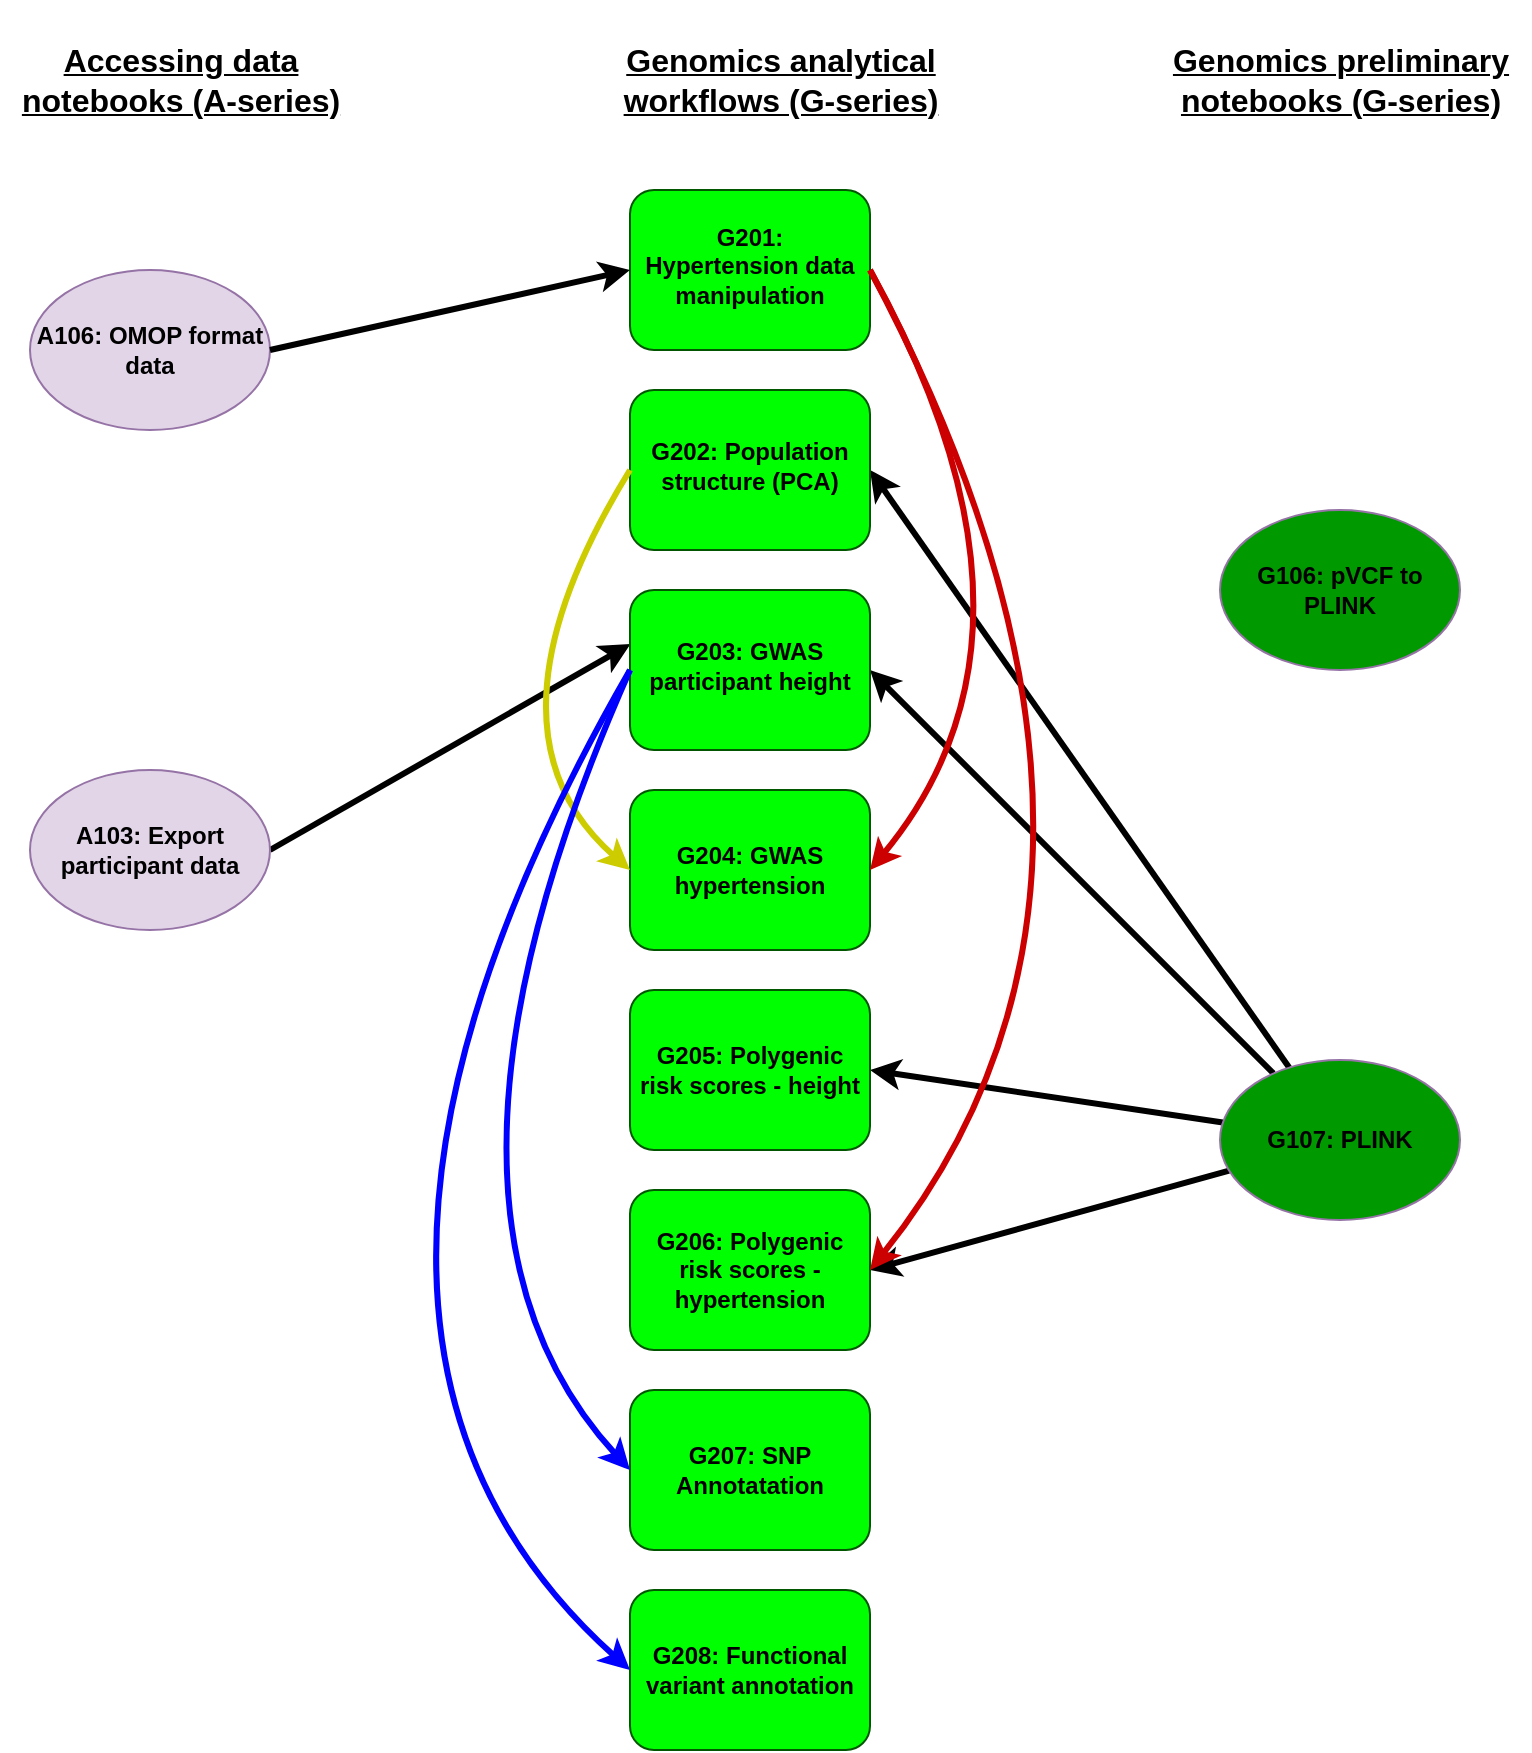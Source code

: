 <mxfile version="24.4.10" type="device">
  <diagram id="C5RBs43oDa-KdzZeNtuy" name="Page-1">
    <mxGraphModel dx="1914" dy="925" grid="1" gridSize="10" guides="1" tooltips="1" connect="1" arrows="1" fold="1" page="1" pageScale="1" pageWidth="827" pageHeight="1169" math="0" shadow="0">
      <root>
        <mxCell id="WIyWlLk6GJQsqaUBKTNV-0" />
        <mxCell id="WIyWlLk6GJQsqaUBKTNV-1" parent="WIyWlLk6GJQsqaUBKTNV-0" />
        <mxCell id="dEb25kDwK-8bPXaEIJRl-19" style="rounded=0;orthogonalLoop=1;jettySize=auto;html=1;entryX=1;entryY=0.5;entryDx=0;entryDy=0;strokeWidth=3;" parent="WIyWlLk6GJQsqaUBKTNV-1" source="dEb25kDwK-8bPXaEIJRl-12" target="qkU0JbKQ6EuipafsIjLe-22" edge="1">
          <mxGeometry relative="1" as="geometry">
            <mxPoint x="557.72" y="329.76" as="targetPoint" />
          </mxGeometry>
        </mxCell>
        <mxCell id="dEb25kDwK-8bPXaEIJRl-22" style="edgeStyle=none;rounded=0;orthogonalLoop=1;jettySize=auto;html=1;entryX=1;entryY=0.5;entryDx=0;entryDy=0;strokeWidth=3;" parent="WIyWlLk6GJQsqaUBKTNV-1" source="dEb25kDwK-8bPXaEIJRl-12" target="qkU0JbKQ6EuipafsIjLe-21" edge="1">
          <mxGeometry relative="1" as="geometry">
            <mxPoint x="560" y="460" as="targetPoint" />
          </mxGeometry>
        </mxCell>
        <mxCell id="dEb25kDwK-8bPXaEIJRl-26" style="rounded=0;orthogonalLoop=1;jettySize=auto;html=1;entryX=1;entryY=0.5;entryDx=0;entryDy=0;strokeWidth=3;" parent="WIyWlLk6GJQsqaUBKTNV-1" source="dEb25kDwK-8bPXaEIJRl-12" target="qkU0JbKQ6EuipafsIjLe-19" edge="1">
          <mxGeometry relative="1" as="geometry">
            <mxPoint x="552.8" y="673.52" as="targetPoint" />
          </mxGeometry>
        </mxCell>
        <mxCell id="dEb25kDwK-8bPXaEIJRl-28" style="rounded=0;orthogonalLoop=1;jettySize=auto;html=1;strokeWidth=3;entryX=1;entryY=0.5;entryDx=0;entryDy=0;" parent="WIyWlLk6GJQsqaUBKTNV-1" source="dEb25kDwK-8bPXaEIJRl-12" target="qkU0JbKQ6EuipafsIjLe-18" edge="1">
          <mxGeometry relative="1" as="geometry">
            <mxPoint x="560" y="820" as="targetPoint" />
          </mxGeometry>
        </mxCell>
        <mxCell id="dEb25kDwK-8bPXaEIJRl-12" value="&lt;font color=&quot;#000000&quot;&gt;&lt;b&gt;G107: PLINK&lt;/b&gt;&lt;/font&gt;" style="ellipse;whiteSpace=wrap;html=1;fillColor=#009900;strokeColor=#9673a6;" parent="WIyWlLk6GJQsqaUBKTNV-1" vertex="1">
          <mxGeometry x="625" y="545" width="120" height="80" as="geometry" />
        </mxCell>
        <mxCell id="dEb25kDwK-8bPXaEIJRl-21" style="edgeStyle=none;rounded=0;orthogonalLoop=1;jettySize=auto;html=1;strokeWidth=3;entryX=0.002;entryY=0.338;entryDx=0;entryDy=0;entryPerimeter=0;exitX=1;exitY=0.5;exitDx=0;exitDy=0;" parent="WIyWlLk6GJQsqaUBKTNV-1" source="qkU0JbKQ6EuipafsIjLe-35" target="qkU0JbKQ6EuipafsIjLe-21" edge="1">
          <mxGeometry relative="1" as="geometry">
            <mxPoint x="240" y="480" as="sourcePoint" />
            <mxPoint x="330" y="390" as="targetPoint" />
          </mxGeometry>
        </mxCell>
        <mxCell id="utWPcHmu2K7LS_2S_HRB-1" value="&lt;b style=&quot;font-size: 16px;&quot;&gt;&lt;u style=&quot;&quot;&gt;&lt;font style=&quot;font-size: 16px;&quot;&gt;Accessing data&lt;/font&gt;&lt;/u&gt;&lt;/b&gt;&lt;div style=&quot;font-size: 16px;&quot;&gt;&lt;b style=&quot;&quot;&gt;&lt;u style=&quot;&quot;&gt;&lt;font style=&quot;font-size: 16px;&quot;&gt;notebooks (A-series)&lt;/font&gt;&lt;/u&gt;&lt;/b&gt;&lt;/div&gt;" style="text;html=1;align=center;verticalAlign=middle;resizable=0;points=[];autosize=1;strokeColor=none;fillColor=none;fontSize=14;" parent="WIyWlLk6GJQsqaUBKTNV-1" vertex="1">
          <mxGeometry x="15" y="30" width="180" height="50" as="geometry" />
        </mxCell>
        <mxCell id="dNcQ-firc5VJONFwm-qN-0" value="&lt;p data-pm-slice=&quot;1 1 [&amp;quot;body&amp;quot;,null]&quot;&gt;&lt;b&gt;&lt;font color=&quot;#000000&quot;&gt;G&lt;/font&gt;&lt;/b&gt;&lt;b style=&quot;background-color: initial;&quot;&gt;&lt;font color=&quot;#000000&quot;&gt;106:&amp;nbsp;&lt;/font&gt;pVCF to PLINK&lt;/b&gt;&lt;/p&gt;" style="ellipse;whiteSpace=wrap;html=1;fillColor=#009900;strokeColor=#9673a6;" parent="WIyWlLk6GJQsqaUBKTNV-1" vertex="1">
          <mxGeometry x="625" y="270" width="120" height="80" as="geometry" />
        </mxCell>
        <mxCell id="qkU0JbKQ6EuipafsIjLe-16" value="&lt;p data-pm-slice=&quot;1 1 [&amp;quot;body&amp;quot;,null]&quot;&gt;&lt;b&gt;&lt;font color=&quot;#000000&quot;&gt;G208: Functional variant annotation&lt;/font&gt;&lt;/b&gt;&lt;/p&gt;" style="whiteSpace=wrap;html=1;rounded=1;glass=0;strokeWidth=1;shadow=0;fillColor=#00FF00;fontColor=#ffffff;strokeColor=#005700;" parent="WIyWlLk6GJQsqaUBKTNV-1" vertex="1">
          <mxGeometry x="330" y="810" width="120" height="80" as="geometry" />
        </mxCell>
        <mxCell id="qkU0JbKQ6EuipafsIjLe-17" value="&lt;p data-pm-slice=&quot;1 1 [&amp;quot;body&amp;quot;,null]&quot;&gt;&lt;b&gt;&lt;font color=&quot;#000000&quot;&gt;G207: SNP Annotatation&lt;/font&gt;&lt;/b&gt;&lt;/p&gt;" style="whiteSpace=wrap;html=1;rounded=1;glass=0;strokeWidth=1;shadow=0;fillColor=#00FF00;fontColor=#ffffff;strokeColor=#005700;" parent="WIyWlLk6GJQsqaUBKTNV-1" vertex="1">
          <mxGeometry x="330" y="710" width="120" height="80" as="geometry" />
        </mxCell>
        <mxCell id="qkU0JbKQ6EuipafsIjLe-18" value="&lt;p data-pm-slice=&quot;1 1 [&amp;quot;body&amp;quot;,null]&quot;&gt;&lt;b&gt;&lt;font color=&quot;#000000&quot;&gt;G206: Polygenic risk scores - hypertension&lt;/font&gt;&lt;/b&gt;&lt;/p&gt;" style="whiteSpace=wrap;html=1;rounded=1;glass=0;strokeWidth=1;shadow=0;fillColor=#00FF00;fontColor=#ffffff;strokeColor=#005700;" parent="WIyWlLk6GJQsqaUBKTNV-1" vertex="1">
          <mxGeometry x="330" y="610" width="120" height="80" as="geometry" />
        </mxCell>
        <mxCell id="qkU0JbKQ6EuipafsIjLe-19" value="&lt;p data-pm-slice=&quot;1 1 [&amp;quot;body&amp;quot;,null]&quot;&gt;&lt;b&gt;&lt;font color=&quot;#000000&quot;&gt;G205: Polygenic risk scores - height&lt;/font&gt;&lt;/b&gt;&lt;/p&gt;" style="whiteSpace=wrap;html=1;rounded=1;glass=0;strokeWidth=1;shadow=0;fillColor=#00FF00;fontColor=#ffffff;strokeColor=#005700;" parent="WIyWlLk6GJQsqaUBKTNV-1" vertex="1">
          <mxGeometry x="330" y="510" width="120" height="80" as="geometry" />
        </mxCell>
        <mxCell id="qkU0JbKQ6EuipafsIjLe-20" value="&lt;p data-pm-slice=&quot;1 1 [&amp;quot;body&amp;quot;,null]&quot;&gt;&lt;b&gt;&lt;font color=&quot;#000000&quot;&gt;G204: GWAS hypertension&lt;/font&gt;&lt;/b&gt;&lt;/p&gt;" style="rounded=1;whiteSpace=wrap;html=1;fontSize=12;glass=0;strokeWidth=1;shadow=0;fillColor=#00FF00;fontColor=#ffffff;strokeColor=#005700;" parent="WIyWlLk6GJQsqaUBKTNV-1" vertex="1">
          <mxGeometry x="330" y="410" width="120" height="80" as="geometry" />
        </mxCell>
        <mxCell id="qkU0JbKQ6EuipafsIjLe-21" value="&lt;p data-pm-slice=&quot;1 1 [&amp;quot;body&amp;quot;,null]&quot;&gt;&lt;b&gt;&lt;font color=&quot;#000000&quot;&gt;G203: GWAS participant height&lt;/font&gt;&lt;/b&gt;&lt;/p&gt;" style="rounded=1;whiteSpace=wrap;html=1;shadow=0;fontFamily=Helvetica;fontSize=12;align=center;strokeWidth=1;spacing=6;spacingTop=-4;fillColor=#00FF00;fontColor=#ffffff;strokeColor=#005700;" parent="WIyWlLk6GJQsqaUBKTNV-1" vertex="1">
          <mxGeometry x="330" y="310" width="120" height="80" as="geometry" />
        </mxCell>
        <mxCell id="qkU0JbKQ6EuipafsIjLe-22" value="&lt;p data-pm-slice=&quot;1 1 [&amp;quot;body&amp;quot;,null]&quot;&gt;&lt;font color=&quot;#000000&quot;&gt;&lt;b&gt;G202: Population structure (PCA)&lt;/b&gt;&lt;/font&gt;&lt;/p&gt;" style="rounded=1;whiteSpace=wrap;html=1;shadow=0;fontFamily=Helvetica;fontSize=12;align=center;strokeWidth=1;spacing=6;spacingTop=-4;fillColor=#00FF00;fontColor=#ffffff;strokeColor=#005700;" parent="WIyWlLk6GJQsqaUBKTNV-1" vertex="1">
          <mxGeometry x="330" y="210" width="120" height="80" as="geometry" />
        </mxCell>
        <mxCell id="qkU0JbKQ6EuipafsIjLe-23" value="&lt;b&gt;&lt;font color=&quot;#000000&quot;&gt;G201: Hypertension data manipulation&lt;/font&gt;&lt;/b&gt;" style="rounded=1;whiteSpace=wrap;html=1;shadow=0;fontFamily=Helvetica;fontSize=12;align=center;strokeWidth=1;spacing=6;spacingTop=-4;fillColor=#00FF00;fontColor=#ffffff;strokeColor=#005700;" parent="WIyWlLk6GJQsqaUBKTNV-1" vertex="1">
          <mxGeometry x="330" y="110" width="120" height="80" as="geometry" />
        </mxCell>
        <mxCell id="qkU0JbKQ6EuipafsIjLe-35" value="&lt;p data-pm-slice=&quot;1 1 [&amp;quot;body&amp;quot;,null]&quot;&gt;&lt;b&gt;&lt;font color=&quot;#000000&quot;&gt;A103: Export participant data&lt;/font&gt;&lt;/b&gt;&lt;/p&gt;" style="ellipse;whiteSpace=wrap;html=1;fillColor=#e1d5e7;strokeColor=#9673a6;" parent="WIyWlLk6GJQsqaUBKTNV-1" vertex="1">
          <mxGeometry x="30" y="400" width="120" height="80" as="geometry" />
        </mxCell>
        <mxCell id="jznnMHfIDR-uQTK8eCFl-0" value="&lt;p style=&quot;font-size: 16px;&quot;&gt;&lt;b style=&quot;font-size: 16px;&quot;&gt;&lt;u style=&quot;&quot;&gt;&lt;font style=&quot;font-size: 16px;&quot;&gt;Genomics preliminary&lt;br&gt;&lt;/font&gt;&lt;/u&gt;&lt;/b&gt;&lt;b style=&quot;background-color: initial;&quot;&gt;&lt;u style=&quot;&quot;&gt;&lt;font style=&quot;font-size: 16px;&quot;&gt;notebooks (G-series)&lt;/font&gt;&lt;/u&gt;&lt;/b&gt;&lt;/p&gt;" style="text;html=1;align=center;verticalAlign=middle;resizable=0;points=[];autosize=1;strokeColor=none;fillColor=none;fontSize=14;" parent="WIyWlLk6GJQsqaUBKTNV-1" vertex="1">
          <mxGeometry x="590" y="15" width="190" height="80" as="geometry" />
        </mxCell>
        <mxCell id="KVcAHST_LJNs0rAoIdOQ-1" value="" style="endArrow=classic;html=1;rounded=0;exitX=0;exitY=0.5;exitDx=0;exitDy=0;curved=1;entryX=0;entryY=0.5;entryDx=0;entryDy=0;strokeWidth=3;strokeColor=#CCCC00;" parent="WIyWlLk6GJQsqaUBKTNV-1" source="qkU0JbKQ6EuipafsIjLe-22" target="qkU0JbKQ6EuipafsIjLe-20" edge="1">
          <mxGeometry width="50" height="50" relative="1" as="geometry">
            <mxPoint x="390" y="500" as="sourcePoint" />
            <mxPoint x="230" y="330" as="targetPoint" />
            <Array as="points">
              <mxPoint x="250" y="380" />
            </Array>
          </mxGeometry>
        </mxCell>
        <mxCell id="KVcAHST_LJNs0rAoIdOQ-2" value="" style="endArrow=classic;html=1;rounded=0;exitX=0;exitY=0.5;exitDx=0;exitDy=0;curved=1;entryX=0;entryY=0.5;entryDx=0;entryDy=0;strokeWidth=3;strokeColor=#0000FF;" parent="WIyWlLk6GJQsqaUBKTNV-1" source="qkU0JbKQ6EuipafsIjLe-21" target="qkU0JbKQ6EuipafsIjLe-17" edge="1">
          <mxGeometry width="50" height="50" relative="1" as="geometry">
            <mxPoint x="390" y="620" as="sourcePoint" />
            <mxPoint x="440" y="570" as="targetPoint" />
            <Array as="points">
              <mxPoint x="210" y="620" />
            </Array>
          </mxGeometry>
        </mxCell>
        <mxCell id="KVcAHST_LJNs0rAoIdOQ-3" value="" style="endArrow=classic;html=1;rounded=0;exitX=0;exitY=0.5;exitDx=0;exitDy=0;entryX=0;entryY=0.5;entryDx=0;entryDy=0;curved=1;strokeWidth=3;strokeColor=#0000FF;" parent="WIyWlLk6GJQsqaUBKTNV-1" source="qkU0JbKQ6EuipafsIjLe-21" target="qkU0JbKQ6EuipafsIjLe-16" edge="1">
          <mxGeometry width="50" height="50" relative="1" as="geometry">
            <mxPoint x="390" y="620" as="sourcePoint" />
            <mxPoint x="440" y="570" as="targetPoint" />
            <Array as="points">
              <mxPoint x="140" y="680" />
            </Array>
          </mxGeometry>
        </mxCell>
        <mxCell id="KVcAHST_LJNs0rAoIdOQ-4" value="" style="endArrow=classic;html=1;rounded=0;exitX=1;exitY=0.5;exitDx=0;exitDy=0;entryX=1;entryY=0.5;entryDx=0;entryDy=0;curved=1;strokeWidth=3;strokeColor=#CC0000;" parent="WIyWlLk6GJQsqaUBKTNV-1" source="qkU0JbKQ6EuipafsIjLe-23" target="qkU0JbKQ6EuipafsIjLe-20" edge="1">
          <mxGeometry width="50" height="50" relative="1" as="geometry">
            <mxPoint x="390" y="500" as="sourcePoint" />
            <mxPoint x="440" y="450" as="targetPoint" />
            <Array as="points">
              <mxPoint x="550" y="330" />
            </Array>
          </mxGeometry>
        </mxCell>
        <mxCell id="KVcAHST_LJNs0rAoIdOQ-5" value="" style="endArrow=classic;html=1;rounded=0;entryX=1;entryY=0.5;entryDx=0;entryDy=0;strokeWidth=3;strokeColor=#CC0000;curved=1;exitX=1;exitY=0.5;exitDx=0;exitDy=0;" parent="WIyWlLk6GJQsqaUBKTNV-1" source="qkU0JbKQ6EuipafsIjLe-23" target="qkU0JbKQ6EuipafsIjLe-18" edge="1">
          <mxGeometry width="50" height="50" relative="1" as="geometry">
            <mxPoint x="450" y="160" as="sourcePoint" />
            <mxPoint x="460" y="750" as="targetPoint" />
            <Array as="points">
              <mxPoint x="610" y="450" />
            </Array>
          </mxGeometry>
        </mxCell>
        <mxCell id="KVcAHST_LJNs0rAoIdOQ-8" value="&lt;p style=&quot;font-size: 16px;&quot;&gt;&lt;b style=&quot;font-size: 16px;&quot;&gt;&lt;u style=&quot;&quot;&gt;&lt;font style=&quot;font-size: 16px;&quot;&gt;Genomics analytical&lt;br&gt;&lt;/font&gt;&lt;/u&gt;&lt;/b&gt;&lt;b style=&quot;background-color: initial;&quot;&gt;&lt;u style=&quot;&quot;&gt;&lt;font style=&quot;font-size: 16px;&quot;&gt;workflows (G-series)&lt;/font&gt;&lt;/u&gt;&lt;/b&gt;&lt;/p&gt;" style="text;html=1;align=center;verticalAlign=middle;resizable=0;points=[];autosize=1;strokeColor=none;fillColor=none;fontSize=14;" parent="WIyWlLk6GJQsqaUBKTNV-1" vertex="1">
          <mxGeometry x="315" y="15" width="180" height="80" as="geometry" />
        </mxCell>
        <mxCell id="uP7fvewfAweEeH9jOX1d-0" value="&lt;p data-pm-slice=&quot;1 1 [&amp;quot;body&amp;quot;,null]&quot;&gt;&lt;b&gt;&lt;font color=&quot;#000000&quot;&gt;A106: OMOP format data&lt;/font&gt;&lt;/b&gt;&lt;/p&gt;" style="ellipse;whiteSpace=wrap;html=1;fillColor=#e1d5e7;strokeColor=#9673a6;" vertex="1" parent="WIyWlLk6GJQsqaUBKTNV-1">
          <mxGeometry x="30" y="150" width="120" height="80" as="geometry" />
        </mxCell>
        <mxCell id="uP7fvewfAweEeH9jOX1d-1" style="edgeStyle=none;rounded=0;orthogonalLoop=1;jettySize=auto;html=1;strokeWidth=3;entryX=0.002;entryY=0.338;entryDx=0;entryDy=0;entryPerimeter=0;exitX=1;exitY=0.5;exitDx=0;exitDy=0;" edge="1" parent="WIyWlLk6GJQsqaUBKTNV-1" source="uP7fvewfAweEeH9jOX1d-0">
          <mxGeometry relative="1" as="geometry">
            <mxPoint x="141" y="231" as="sourcePoint" />
            <mxPoint x="330" y="150" as="targetPoint" />
          </mxGeometry>
        </mxCell>
      </root>
    </mxGraphModel>
  </diagram>
</mxfile>
